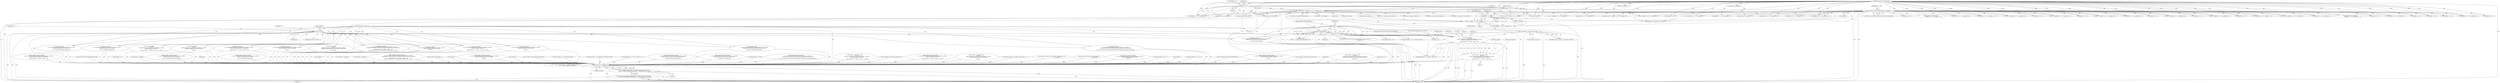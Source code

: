 digraph "0_libmodbus_5ccdf5ef79d742640355d1132fa9e2abc7fbaefc@pointer" {
"1000743" [label="(Call,response_exception(\n                ctx, &sft,\n                MODBUS_EXCEPTION_ILLEGAL_DATA_ADDRESS, rsp, FALSE,\n                \"Illegal data address 0x%0X in write_bits\n\",\n                mapping_address < 0 ? address : address + nb))"];
"1000131" [label="(Call,ctx == NULL)"];
"1000115" [label="(MethodParameterIn,modbus_t *ctx)"];
"1000701" [label="(Call,address - mb_mapping->start_bits)"];
"1000160" [label="(Call,address = (req[offset + 1] << 8) + req[offset + 2])"];
"1000163" [label="(Call,req[offset + 1] << 8)"];
"1000116" [label="(MethodParameterIn,const uint8_t *req)"];
"1000708" [label="(Call,nb < 1)"];
"1000683" [label="(Call,nb = (req[offset + 3] << 8) + req[offset + 4])"];
"1000686" [label="(Call,req[offset + 3] << 8)"];
"1000189" [label="(Call,ctx->backend->prepare_response_tid(req, &req_length))"];
"1000711" [label="(Call,MODBUS_MAX_WRITE_BITS < nb)"];
"1000741" [label="(Call,rsp_length = response_exception(\n                ctx, &sft,\n                MODBUS_EXCEPTION_ILLEGAL_DATA_ADDRESS, rsp, FALSE,\n                \"Illegal data address 0x%0X in write_bits\n\",\n                mapping_address < 0 ? address : address + nb))"];
"1001378" [label="(Call,send_msg(ctx, rsp, rsp_length))"];
"1001365" [label="(Call,(ctx->backend->backend_type == _MODBUS_BACKEND_TYPE_RTU &&\n            slave == MODBUS_BROADCAST_ADDRESS) ? 0 : send_msg(ctx, rsp, rsp_length))"];
"1001364" [label="(Return,return (ctx->backend->backend_type == _MODBUS_BACKEND_TYPE_RTU &&\n            slave == MODBUS_BROADCAST_ADDRESS) ? 0 : send_msg(ctx, rsp, rsp_length);)"];
"1000133" [label="(Identifier,NULL)"];
"1000400" [label="(Call,nb = (req[offset + 3] << 8) + req[offset + 4])"];
"1000177" [label="(Identifier,sft)"];
"1000748" [label="(Identifier,rsp)"];
"1000694" [label="(Identifier,req)"];
"1001382" [label="(MethodReturn,int)"];
"1000275" [label="(Call,rsp_length = response_exception(\n                ctx, &sft, MODBUS_EXCEPTION_ILLEGAL_DATA_VALUE, rsp, TRUE,\n                \"Illegal nb of values %d in %s (max %d)\n\",\n                nb, name, MODBUS_MAX_READ_BITS))"];
"1001017" [label="(Call,response_exception(\n                ctx, &sft, MODBUS_EXCEPTION_ILLEGAL_DATA_ADDRESS, rsp, FALSE,\n                \"Illegal data address 0x%0X in write_register\n\",\n                address))"];
"1000277" [label="(Call,response_exception(\n                ctx, &sft, MODBUS_EXCEPTION_ILLEGAL_DATA_VALUE, rsp, TRUE,\n                \"Illegal nb of values %d in %s (max %d)\n\",\n                nb, name, MODBUS_MAX_READ_BITS))"];
"1000597" [label="(Call,rsp_length = req_length)"];
"1000745" [label="(Call,&sft)"];
"1000744" [label="(Identifier,ctx)"];
"1001053" [label="(Call,or = (req[offset + 5] << 8) + req[offset + 6])"];
"1001354" [label="(Call,response_exception(\n            ctx, &sft, MODBUS_EXCEPTION_ILLEGAL_FUNCTION, rsp, TRUE,\n            \"Unknown Modbus function code: 0x%0X\n\", function))"];
"1000685" [label="(Call,(req[offset + 3] << 8) + req[offset + 4])"];
"1001153" [label="(Call,address - mb_mapping->start_registers)"];
"1001129" [label="(Call,(req[offset + 7] << 8) + req[offset + 8])"];
"1000604" [label="(Call,response_exception(\n                    ctx, &sft,\n                    MODBUS_EXCEPTION_ILLEGAL_DATA_VALUE, rsp, FALSE,\n                    \"Illegal data value 0x%0X in write_bit request at address %0X\n\",\n                    data, address))"];
"1000854" [label="(Call,response_exception(\n                ctx, &sft, MODBUS_EXCEPTION_ILLEGAL_DATA_ADDRESS, rsp, FALSE,\n                \"Illegal data address 0x%0X in write_registers\n\",\n                mapping_address < 0 ? address : address + nb))"];
"1000547" [label="(Call,response_exception(\n                ctx, &sft, MODBUS_EXCEPTION_ILLEGAL_DATA_ADDRESS, rsp, FALSE,\n                \"Illegal data address 0x%0X in write_bit\n\",\n                address))"];
"1001293" [label="(Call,mb_mapping->tab_registers[i] =\n                    (req[offset + j] << 8) + req[offset + j + 1])"];
"1000710" [label="(Literal,1)"];
"1000302" [label="(Call,response_exception(\n                ctx, &sft,\n                MODBUS_EXCEPTION_ILLEGAL_DATA_ADDRESS, rsp, FALSE,\n                \"Illegal data address 0x%0X in %s\n\",\n                mapping_address < 0 ? address : address + nb, name))"];
"1001268" [label="(Call,rsp_length++)"];
"1000432" [label="(Call,response_exception(\n                ctx, &sft, MODBUS_EXCEPTION_ILLEGAL_DATA_VALUE, rsp, TRUE,\n                \"Illegal nb of values %d in %s (max %d)\n\",\n                nb, name, MODBUS_MAX_READ_REGISTERS))"];
"1000676" [label="(Call,rsp_length = req_length)"];
"1000747" [label="(Identifier,MODBUS_EXCEPTION_ILLEGAL_DATA_ADDRESS)"];
"1001365" [label="(Call,(ctx->backend->backend_type == _MODBUS_BACKEND_TYPE_RTU &&\n            slave == MODBUS_BROADCAST_ADDRESS) ? 0 : send_msg(ctx, rsp, rsp_length))"];
"1001377" [label="(Literal,0)"];
"1000900" [label="(Call,(req[offset + j] << 8) + req[offset + j + 1])"];
"1001088" [label="(Call,rsp_length = req_length)"];
"1000132" [label="(Identifier,ctx)"];
"1001229" [label="(Call,rsp_length = response_exception(\n                ctx, &sft, MODBUS_EXCEPTION_ILLEGAL_DATA_ADDRESS, rsp, FALSE,\n                \"Illegal data read address 0x%0X or write address 0x%0X write_and_read_registers\n\",\n                mapping_address < 0 ? address : address + nb,\n                mapping_address_write < 0 ? address_write : address_write + nb_write))"];
"1001299" [label="(Call,(req[offset + j] << 8) + req[offset + j + 1])"];
"1000901" [label="(Call,req[offset + j] << 8)"];
"1000683" [label="(Call,nb = (req[offset + 3] << 8) + req[offset + 4])"];
"1000972" [label="(Call,rsp_length - byte_count_pos - 1)"];
"1000486" [label="(Call,rsp_length++)"];
"1000743" [label="(Call,response_exception(\n                ctx, &sft,\n                MODBUS_EXCEPTION_ILLEGAL_DATA_ADDRESS, rsp, FALSE,\n                \"Illegal data address 0x%0X in write_bits\n\",\n                mapping_address < 0 ? address : address + nb))"];
"1000131" [label="(Call,ctx == NULL)"];
"1001300" [label="(Call,req[offset + j] << 8)"];
"1000185" [label="(Call,sft.t_id = ctx->backend->prepare_response_tid(req, &req_length))"];
"1000751" [label="(Call,mapping_address < 0 ? address : address + nb)"];
"1000700" [label="(Identifier,mapping_address)"];
"1000116" [label="(MethodParameterIn,const uint8_t *req)"];
"1000734" [label="(Call,mapping_address + nb)"];
"1000681" [label="(Block,)"];
"1001378" [label="(Call,send_msg(ctx, rsp, rsp_length))"];
"1000740" [label="(Block,)"];
"1000756" [label="(Call,address + nb)"];
"1001015" [label="(Call,rsp_length = response_exception(\n                ctx, &sft, MODBUS_EXCEPTION_ILLEGAL_DATA_ADDRESS, rsp, FALSE,\n                \"Illegal data address 0x%0X in write_register\n\",\n                address))"];
"1001097" [label="(Call,(req[offset + 3] << 8) + req[offset + 4])"];
"1001341" [label="(Call,rsp_length++)"];
"1000939" [label="(Call,ctx->backend->build_response_basis(&sft, rsp))"];
"1000115" [label="(MethodParameterIn,modbus_t *ctx)"];
"1000513" [label="(Call,rsp[rsp_length++] = tab_registers[i] & 0xFF)"];
"1001338" [label="(Call,rsp[rsp_length++] = mb_mapping->tab_registers[i] & 0xFF)"];
"1000119" [label="(Block,)"];
"1000191" [label="(Call,&req_length)"];
"1000699" [label="(Call,mapping_address = address - mb_mapping->start_bits)"];
"1000162" [label="(Call,(req[offset + 1] << 8) + req[offset + 2])"];
"1000999" [label="(Call,address - mb_mapping->start_registers)"];
"1000418" [label="(Call,address - start_registers)"];
"1000327" [label="(Call,rsp[rsp_length++] = (nb / 8) + ((nb % 8) ? 1 : 0))"];
"1001055" [label="(Call,(req[offset + 5] << 8) + req[offset + 6])"];
"1000826" [label="(Call,rsp_length = response_exception(\n                 ctx, &sft, MODBUS_EXCEPTION_ILLEGAL_DATA_VALUE, rsp, TRUE,\n                 \"Illegal number of values %d in write_registers (max %d)\n\",\n                nb, MODBUS_MAX_WRITE_REGISTERS))"];
"1001111" [label="(Call,address_write = (req[offset + 5] << 8) + req[offset + 6])"];
"1000715" [label="(Call,rsp_length = response_exception(\n                ctx, &sft, MODBUS_EXCEPTION_ILLEGAL_DATA_VALUE, rsp, TRUE,\n                \"Illegal number of values %d in write_bits (max %d)\n\",\n                nb, MODBUS_MAX_WRITE_BITS))"];
"1000672" [label="(Call,memcpy(rsp, req, req_length))"];
"1000189" [label="(Call,ctx->backend->prepare_response_tid(req, &req_length))"];
"1001098" [label="(Call,req[offset + 3] << 8)"];
"1000953" [label="(Call,rsp[rsp_length++] = 0xFF)"];
"1000692" [label="(Literal,8)"];
"1000741" [label="(Call,rsp_length = response_exception(\n                ctx, &sft,\n                MODBUS_EXCEPTION_ILLEGAL_DATA_ADDRESS, rsp, FALSE,\n                \"Illegal data address 0x%0X in write_bits\n\",\n                mapping_address < 0 ? address : address + nb))"];
"1000245" [label="(Call,nb = (req[offset + 3] << 8) + req[offset + 4])"];
"1000733" [label="(Call,(mapping_address + nb) > mb_mapping->nb_bits)"];
"1001366" [label="(Call,ctx->backend->backend_type == _MODBUS_BACKEND_TYPE_RTU &&\n            slave == MODBUS_BROADCAST_ADDRESS)"];
"1000742" [label="(Identifier,rsp_length)"];
"1001113" [label="(Call,(req[offset + 5] << 8) + req[offset + 6])"];
"1000148" [label="(Call,slave = req[offset - 1])"];
"1001189" [label="(Call,rsp_length = response_exception(\n                ctx, &sft, MODBUS_EXCEPTION_ILLEGAL_DATA_VALUE, rsp, TRUE,\n                \"Illegal nb of values (W%d, R%d) in write_and_read_registers (max W%d, R%d)\n\",\n                nb_write, nb, MODBUS_MAX_WR_WRITE_REGISTERS, MODBUS_MAX_WR_READ_REGISTERS))"];
"1000300" [label="(Call,rsp_length = response_exception(\n                ctx, &sft,\n                MODBUS_EXCEPTION_ILLEGAL_DATA_ADDRESS, rsp, FALSE,\n                \"Illegal data address 0x%0X in %s\n\",\n                mapping_address < 0 ? address : address + nb, name))"];
"1000713" [label="(Identifier,nb)"];
"1000561" [label="(Call,(req[offset + 3] << 8) + req[offset + 4])"];
"1001037" [label="(Call,and = (req[offset + 3] << 8) + req[offset + 4])"];
"1000779" [label="(Call,memcpy(rsp + rsp_length, req + rsp_length, 4))"];
"1000169" [label="(Literal,8)"];
"1000263" [label="(Call,address - start_bits)"];
"1001039" [label="(Call,(req[offset + 3] << 8) + req[offset + 4])"];
"1001130" [label="(Call,req[offset + 7] << 8)"];
"1000761" [label="(Call,modbus_set_bits_from_bytes(mb_mapping->tab_bits, mapping_address, nb,\n                                       &req[offset + 6]))"];
"1000161" [label="(Identifier,address)"];
"1000190" [label="(Identifier,req)"];
"1001261" [label="(Call,ctx->backend->build_response_basis(&sft, rsp))"];
"1000455" [label="(Call,rsp_length = response_exception(\n                ctx, &sft, MODBUS_EXCEPTION_ILLEGAL_DATA_ADDRESS, rsp, FALSE,\n                \"Illegal data address 0x%0X in %s\n\",\n                mapping_address < 0 ? address : address + nb, name))"];
"1000636" [label="(Call,rsp_length = response_exception(\n                ctx, &sft,\n                MODBUS_EXCEPTION_ILLEGAL_DATA_ADDRESS, rsp, FALSE,\n                \"Illegal data address 0x%0X in write_register\n\",\n                address))"];
"1000709" [label="(Identifier,nb)"];
"1001231" [label="(Call,response_exception(\n                ctx, &sft, MODBUS_EXCEPTION_ILLEGAL_DATA_ADDRESS, rsp, FALSE,\n                \"Illegal data read address 0x%0X or write address 0x%0X write_and_read_registers\n\",\n                mapping_address < 0 ? address : address + nb,\n                mapping_address_write < 0 ? address_write : address_write + nb_write))"];
"1000968" [label="(Call,rsp[byte_count_pos] = rsp_length - byte_count_pos - 1)"];
"1000750" [label="(Literal,\"Illegal data address 0x%0X in write_bits\n\")"];
"1001381" [label="(Identifier,rsp_length)"];
"1001084" [label="(Call,memcpy(rsp, req, req_length))"];
"1000342" [label="(Call,rsp_length = response_io_status(tab_bits, mapping_address, nb,\n                                            rsp, rsp_length))"];
"1000711" [label="(Call,MODBUS_MAX_WRITE_BITS < nb)"];
"1000155" [label="(Call,function = req[offset])"];
"1001191" [label="(Call,response_exception(\n                ctx, &sft, MODBUS_EXCEPTION_ILLEGAL_DATA_VALUE, rsp, TRUE,\n                \"Illegal nb of values (W%d, R%d) in write_and_read_registers (max W%d, R%d)\n\",\n                nb_write, nb, MODBUS_MAX_WR_WRITE_REGISTERS, MODBUS_MAX_WR_READ_REGISTERS))"];
"1001114" [label="(Call,req[offset + 5] << 8)"];
"1000638" [label="(Call,response_exception(\n                ctx, &sft,\n                MODBUS_EXCEPTION_ILLEGAL_DATA_ADDRESS, rsp, FALSE,\n                \"Illegal data address 0x%0X in write_register\n\",\n                address))"];
"1000796" [label="(Call,(req[offset + 3] << 8) + req[offset + 4])"];
"1000142" [label="(Identifier,offset)"];
"1001364" [label="(Return,return (ctx->backend->backend_type == _MODBUS_BACKEND_TYPE_RTU &&\n            slave == MODBUS_BROADCAST_ADDRESS) ? 0 : send_msg(ctx, rsp, rsp_length);)"];
"1000790" [label="(ControlStructure,break;)"];
"1000344" [label="(Call,response_io_status(tab_bits, mapping_address, nb,\n                                            rsp, rsp_length))"];
"1001352" [label="(Call,rsp_length = response_exception(\n            ctx, &sft, MODBUS_EXCEPTION_ILLEGAL_FUNCTION, rsp, TRUE,\n            \"Unknown Modbus function code: 0x%0X\n\", function))"];
"1000620" [label="(Call,address - mb_mapping->start_registers)"];
"1000248" [label="(Call,req[offset + 3] << 8)"];
"1000687" [label="(Call,req[offset + 3])"];
"1000783" [label="(Call,req + rsp_length)"];
"1001265" [label="(Call,rsp[rsp_length++] = nb << 1)"];
"1000650" [label="(Call,data = (req[offset + 3] << 8) + req[offset + 4])"];
"1000516" [label="(Call,rsp_length++)"];
"1000483" [label="(Call,rsp[rsp_length++] = nb << 1)"];
"1000794" [label="(Call,nb = (req[offset + 3] << 8) + req[offset + 4])"];
"1000479" [label="(Call,ctx->backend->build_response_basis(&sft, rsp))"];
"1000163" [label="(Call,req[offset + 1] << 8)"];
"1000545" [label="(Call,rsp_length = response_exception(\n                ctx, &sft, MODBUS_EXCEPTION_ILLEGAL_DATA_ADDRESS, rsp, FALSE,\n                \"Illegal data address 0x%0X in write_bit\n\",\n                address))"];
"1000917" [label="(Call,ctx->backend->build_response_basis(&sft, rsp))"];
"1000562" [label="(Call,req[offset + 3] << 8)"];
"1001380" [label="(Identifier,rsp)"];
"1000602" [label="(Call,rsp_length = response_exception(\n                    ctx, &sft,\n                    MODBUS_EXCEPTION_ILLEGAL_DATA_VALUE, rsp, FALSE,\n                    \"Illegal data value 0x%0X in write_bit request at address %0X\n\",\n                    data, address))"];
"1000684" [label="(Identifier,nb)"];
"1001056" [label="(Call,req[offset + 5] << 8)"];
"1000529" [label="(Call,address - mb_mapping->start_bits)"];
"1000921" [label="(Call,memcpy(rsp + rsp_length, req + rsp_length, 4))"];
"1000653" [label="(Call,req[offset + 3] << 8)"];
"1000703" [label="(Call,mb_mapping->start_bits)"];
"1001127" [label="(Call,nb_write = (req[offset + 7] << 8) + req[offset + 8])"];
"1000925" [label="(Call,req + rsp_length)"];
"1001143" [label="(Call,nb_write_bytes = req[offset + 9])"];
"1000247" [label="(Call,(req[offset + 3] << 8) + req[offset + 4])"];
"1000708" [label="(Call,nb < 1)"];
"1000712" [label="(Identifier,MODBUS_MAX_WRITE_BITS)"];
"1000929" [label="(Call,rsp_length += 4)"];
"1000164" [label="(Call,req[offset + 1])"];
"1000686" [label="(Call,req[offset + 3] << 8)"];
"1000852" [label="(Call,rsp_length = response_exception(\n                ctx, &sft, MODBUS_EXCEPTION_ILLEGAL_DATA_ADDRESS, rsp, FALSE,\n                \"Illegal data address 0x%0X in write_registers\n\",\n                mapping_address < 0 ? address : address + nb))"];
"1001040" [label="(Call,req[offset + 3] << 8)"];
"1000171" [label="(Identifier,req)"];
"1000707" [label="(Call,nb < 1 || MODBUS_MAX_WRITE_BITS < nb)"];
"1000457" [label="(Call,response_exception(\n                ctx, &sft, MODBUS_EXCEPTION_ILLEGAL_DATA_ADDRESS, rsp, FALSE,\n                \"Illegal data address 0x%0X in %s\n\",\n                mapping_address < 0 ? address : address + nb, name))"];
"1000130" [label="(ControlStructure,if (ctx == NULL))"];
"1000402" [label="(Call,(req[offset + 3] << 8) + req[offset + 4])"];
"1000559" [label="(Call,data = (req[offset + 3] << 8) + req[offset + 4])"];
"1000593" [label="(Call,memcpy(rsp, req, req_length))"];
"1000775" [label="(Call,ctx->backend->build_response_basis(&sft, rsp))"];
"1000787" [label="(Call,rsp_length += 4)"];
"1001095" [label="(Call,nb = (req[offset + 3] << 8) + req[offset + 4])"];
"1000717" [label="(Call,response_exception(\n                ctx, &sft, MODBUS_EXCEPTION_ILLEGAL_DATA_VALUE, rsp, TRUE,\n                \"Illegal number of values %d in write_bits (max %d)\n\",\n                nb, MODBUS_MAX_WRITE_BITS))"];
"1000812" [label="(Call,address - mb_mapping->start_registers)"];
"1000749" [label="(Identifier,FALSE)"];
"1000894" [label="(Call,mb_mapping->tab_registers[i] =\n                    (req[offset + j] << 8) + req[offset + j + 1])"];
"1000430" [label="(Call,rsp_length = response_exception(\n                ctx, &sft, MODBUS_EXCEPTION_ILLEGAL_DATA_VALUE, rsp, TRUE,\n                \"Illegal nb of values %d in %s (max %d)\n\",\n                nb, name, MODBUS_MAX_READ_REGISTERS))"];
"1000701" [label="(Call,address - mb_mapping->start_bits)"];
"1000702" [label="(Identifier,address)"];
"1000828" [label="(Call,response_exception(\n                 ctx, &sft, MODBUS_EXCEPTION_ILLEGAL_DATA_VALUE, rsp, TRUE,\n                 \"Illegal number of values %d in write_registers (max %d)\n\",\n                nb, MODBUS_MAX_WRITE_REGISTERS))"];
"1001379" [label="(Identifier,ctx)"];
"1000160" [label="(Call,address = (req[offset + 1] << 8) + req[offset + 2])"];
"1000652" [label="(Call,(req[offset + 3] << 8) + req[offset + 4])"];
"1000403" [label="(Call,req[offset + 3] << 8)"];
"1000797" [label="(Call,req[offset + 3] << 8)"];
"1000136" [label="(Identifier,errno)"];
"1000743" -> "1000741"  [label="AST: "];
"1000743" -> "1000751"  [label="CFG: "];
"1000744" -> "1000743"  [label="AST: "];
"1000745" -> "1000743"  [label="AST: "];
"1000747" -> "1000743"  [label="AST: "];
"1000748" -> "1000743"  [label="AST: "];
"1000749" -> "1000743"  [label="AST: "];
"1000750" -> "1000743"  [label="AST: "];
"1000751" -> "1000743"  [label="AST: "];
"1000741" -> "1000743"  [label="CFG: "];
"1000743" -> "1001382"  [label="DDG: "];
"1000743" -> "1001382"  [label="DDG: "];
"1000743" -> "1001382"  [label="DDG: "];
"1000743" -> "1001382"  [label="DDG: "];
"1000743" -> "1001382"  [label="DDG: "];
"1000743" -> "1001382"  [label="DDG: "];
"1000743" -> "1000741"  [label="DDG: "];
"1000743" -> "1000741"  [label="DDG: "];
"1000743" -> "1000741"  [label="DDG: "];
"1000743" -> "1000741"  [label="DDG: "];
"1000743" -> "1000741"  [label="DDG: "];
"1000743" -> "1000741"  [label="DDG: "];
"1000743" -> "1000741"  [label="DDG: "];
"1000131" -> "1000743"  [label="DDG: "];
"1000115" -> "1000743"  [label="DDG: "];
"1000701" -> "1000743"  [label="DDG: "];
"1000708" -> "1000743"  [label="DDG: "];
"1000711" -> "1000743"  [label="DDG: "];
"1000743" -> "1001378"  [label="DDG: "];
"1000743" -> "1001378"  [label="DDG: "];
"1000131" -> "1000130"  [label="AST: "];
"1000131" -> "1000133"  [label="CFG: "];
"1000132" -> "1000131"  [label="AST: "];
"1000133" -> "1000131"  [label="AST: "];
"1000136" -> "1000131"  [label="CFG: "];
"1000142" -> "1000131"  [label="CFG: "];
"1000131" -> "1001382"  [label="DDG: "];
"1000131" -> "1001382"  [label="DDG: "];
"1000131" -> "1001382"  [label="DDG: "];
"1000115" -> "1000131"  [label="DDG: "];
"1000131" -> "1000277"  [label="DDG: "];
"1000131" -> "1000302"  [label="DDG: "];
"1000131" -> "1000432"  [label="DDG: "];
"1000131" -> "1000457"  [label="DDG: "];
"1000131" -> "1000547"  [label="DDG: "];
"1000131" -> "1000604"  [label="DDG: "];
"1000131" -> "1000638"  [label="DDG: "];
"1000131" -> "1000717"  [label="DDG: "];
"1000131" -> "1000828"  [label="DDG: "];
"1000131" -> "1000854"  [label="DDG: "];
"1000131" -> "1001017"  [label="DDG: "];
"1000131" -> "1001191"  [label="DDG: "];
"1000131" -> "1001231"  [label="DDG: "];
"1000131" -> "1001354"  [label="DDG: "];
"1000131" -> "1001378"  [label="DDG: "];
"1000115" -> "1000114"  [label="AST: "];
"1000115" -> "1001382"  [label="DDG: "];
"1000115" -> "1000277"  [label="DDG: "];
"1000115" -> "1000302"  [label="DDG: "];
"1000115" -> "1000432"  [label="DDG: "];
"1000115" -> "1000457"  [label="DDG: "];
"1000115" -> "1000547"  [label="DDG: "];
"1000115" -> "1000604"  [label="DDG: "];
"1000115" -> "1000638"  [label="DDG: "];
"1000115" -> "1000717"  [label="DDG: "];
"1000115" -> "1000828"  [label="DDG: "];
"1000115" -> "1000854"  [label="DDG: "];
"1000115" -> "1001017"  [label="DDG: "];
"1000115" -> "1001191"  [label="DDG: "];
"1000115" -> "1001231"  [label="DDG: "];
"1000115" -> "1001354"  [label="DDG: "];
"1000115" -> "1001378"  [label="DDG: "];
"1000701" -> "1000699"  [label="AST: "];
"1000701" -> "1000703"  [label="CFG: "];
"1000702" -> "1000701"  [label="AST: "];
"1000703" -> "1000701"  [label="AST: "];
"1000699" -> "1000701"  [label="CFG: "];
"1000701" -> "1001382"  [label="DDG: "];
"1000701" -> "1001382"  [label="DDG: "];
"1000701" -> "1000699"  [label="DDG: "];
"1000701" -> "1000699"  [label="DDG: "];
"1000160" -> "1000701"  [label="DDG: "];
"1000701" -> "1000751"  [label="DDG: "];
"1000701" -> "1000756"  [label="DDG: "];
"1000160" -> "1000119"  [label="AST: "];
"1000160" -> "1000162"  [label="CFG: "];
"1000161" -> "1000160"  [label="AST: "];
"1000162" -> "1000160"  [label="AST: "];
"1000177" -> "1000160"  [label="CFG: "];
"1000160" -> "1001382"  [label="DDG: "];
"1000160" -> "1001382"  [label="DDG: "];
"1000163" -> "1000160"  [label="DDG: "];
"1000163" -> "1000160"  [label="DDG: "];
"1000116" -> "1000160"  [label="DDG: "];
"1000160" -> "1000263"  [label="DDG: "];
"1000160" -> "1000418"  [label="DDG: "];
"1000160" -> "1000529"  [label="DDG: "];
"1000160" -> "1000620"  [label="DDG: "];
"1000160" -> "1000812"  [label="DDG: "];
"1000160" -> "1000999"  [label="DDG: "];
"1000160" -> "1001153"  [label="DDG: "];
"1000163" -> "1000162"  [label="AST: "];
"1000163" -> "1000169"  [label="CFG: "];
"1000164" -> "1000163"  [label="AST: "];
"1000169" -> "1000163"  [label="AST: "];
"1000171" -> "1000163"  [label="CFG: "];
"1000163" -> "1001382"  [label="DDG: "];
"1000163" -> "1000162"  [label="DDG: "];
"1000163" -> "1000162"  [label="DDG: "];
"1000116" -> "1000163"  [label="DDG: "];
"1000163" -> "1000189"  [label="DDG: "];
"1000163" -> "1000593"  [label="DDG: "];
"1000163" -> "1000672"  [label="DDG: "];
"1000163" -> "1000779"  [label="DDG: "];
"1000163" -> "1000783"  [label="DDG: "];
"1000163" -> "1000921"  [label="DDG: "];
"1000163" -> "1000925"  [label="DDG: "];
"1000163" -> "1001084"  [label="DDG: "];
"1000116" -> "1000114"  [label="AST: "];
"1000116" -> "1001382"  [label="DDG: "];
"1000116" -> "1000148"  [label="DDG: "];
"1000116" -> "1000155"  [label="DDG: "];
"1000116" -> "1000162"  [label="DDG: "];
"1000116" -> "1000189"  [label="DDG: "];
"1000116" -> "1000245"  [label="DDG: "];
"1000116" -> "1000248"  [label="DDG: "];
"1000116" -> "1000247"  [label="DDG: "];
"1000116" -> "1000400"  [label="DDG: "];
"1000116" -> "1000403"  [label="DDG: "];
"1000116" -> "1000402"  [label="DDG: "];
"1000116" -> "1000559"  [label="DDG: "];
"1000116" -> "1000562"  [label="DDG: "];
"1000116" -> "1000561"  [label="DDG: "];
"1000116" -> "1000593"  [label="DDG: "];
"1000116" -> "1000650"  [label="DDG: "];
"1000116" -> "1000653"  [label="DDG: "];
"1000116" -> "1000652"  [label="DDG: "];
"1000116" -> "1000672"  [label="DDG: "];
"1000116" -> "1000683"  [label="DDG: "];
"1000116" -> "1000686"  [label="DDG: "];
"1000116" -> "1000685"  [label="DDG: "];
"1000116" -> "1000779"  [label="DDG: "];
"1000116" -> "1000783"  [label="DDG: "];
"1000116" -> "1000794"  [label="DDG: "];
"1000116" -> "1000797"  [label="DDG: "];
"1000116" -> "1000796"  [label="DDG: "];
"1000116" -> "1000894"  [label="DDG: "];
"1000116" -> "1000901"  [label="DDG: "];
"1000116" -> "1000900"  [label="DDG: "];
"1000116" -> "1000921"  [label="DDG: "];
"1000116" -> "1000925"  [label="DDG: "];
"1000116" -> "1001037"  [label="DDG: "];
"1000116" -> "1001040"  [label="DDG: "];
"1000116" -> "1001039"  [label="DDG: "];
"1000116" -> "1001053"  [label="DDG: "];
"1000116" -> "1001056"  [label="DDG: "];
"1000116" -> "1001055"  [label="DDG: "];
"1000116" -> "1001084"  [label="DDG: "];
"1000116" -> "1001095"  [label="DDG: "];
"1000116" -> "1001098"  [label="DDG: "];
"1000116" -> "1001097"  [label="DDG: "];
"1000116" -> "1001111"  [label="DDG: "];
"1000116" -> "1001114"  [label="DDG: "];
"1000116" -> "1001113"  [label="DDG: "];
"1000116" -> "1001127"  [label="DDG: "];
"1000116" -> "1001130"  [label="DDG: "];
"1000116" -> "1001129"  [label="DDG: "];
"1000116" -> "1001143"  [label="DDG: "];
"1000116" -> "1001293"  [label="DDG: "];
"1000116" -> "1001300"  [label="DDG: "];
"1000116" -> "1001299"  [label="DDG: "];
"1000708" -> "1000707"  [label="AST: "];
"1000708" -> "1000710"  [label="CFG: "];
"1000709" -> "1000708"  [label="AST: "];
"1000710" -> "1000708"  [label="AST: "];
"1000712" -> "1000708"  [label="CFG: "];
"1000707" -> "1000708"  [label="CFG: "];
"1000708" -> "1001382"  [label="DDG: "];
"1000708" -> "1000707"  [label="DDG: "];
"1000708" -> "1000707"  [label="DDG: "];
"1000683" -> "1000708"  [label="DDG: "];
"1000708" -> "1000711"  [label="DDG: "];
"1000708" -> "1000717"  [label="DDG: "];
"1000708" -> "1000733"  [label="DDG: "];
"1000708" -> "1000734"  [label="DDG: "];
"1000708" -> "1000751"  [label="DDG: "];
"1000708" -> "1000756"  [label="DDG: "];
"1000708" -> "1000761"  [label="DDG: "];
"1000683" -> "1000681"  [label="AST: "];
"1000683" -> "1000685"  [label="CFG: "];
"1000684" -> "1000683"  [label="AST: "];
"1000685" -> "1000683"  [label="AST: "];
"1000700" -> "1000683"  [label="CFG: "];
"1000683" -> "1001382"  [label="DDG: "];
"1000686" -> "1000683"  [label="DDG: "];
"1000686" -> "1000683"  [label="DDG: "];
"1000189" -> "1000683"  [label="DDG: "];
"1000686" -> "1000685"  [label="AST: "];
"1000686" -> "1000692"  [label="CFG: "];
"1000687" -> "1000686"  [label="AST: "];
"1000692" -> "1000686"  [label="AST: "];
"1000694" -> "1000686"  [label="CFG: "];
"1000686" -> "1001382"  [label="DDG: "];
"1000686" -> "1000685"  [label="DDG: "];
"1000686" -> "1000685"  [label="DDG: "];
"1000189" -> "1000686"  [label="DDG: "];
"1000686" -> "1000779"  [label="DDG: "];
"1000686" -> "1000783"  [label="DDG: "];
"1000189" -> "1000185"  [label="AST: "];
"1000189" -> "1000191"  [label="CFG: "];
"1000190" -> "1000189"  [label="AST: "];
"1000191" -> "1000189"  [label="AST: "];
"1000185" -> "1000189"  [label="CFG: "];
"1000189" -> "1001382"  [label="DDG: "];
"1000189" -> "1001382"  [label="DDG: "];
"1000189" -> "1000185"  [label="DDG: "];
"1000189" -> "1000185"  [label="DDG: "];
"1000189" -> "1000245"  [label="DDG: "];
"1000189" -> "1000248"  [label="DDG: "];
"1000189" -> "1000247"  [label="DDG: "];
"1000189" -> "1000400"  [label="DDG: "];
"1000189" -> "1000403"  [label="DDG: "];
"1000189" -> "1000402"  [label="DDG: "];
"1000189" -> "1000559"  [label="DDG: "];
"1000189" -> "1000562"  [label="DDG: "];
"1000189" -> "1000561"  [label="DDG: "];
"1000189" -> "1000593"  [label="DDG: "];
"1000189" -> "1000650"  [label="DDG: "];
"1000189" -> "1000653"  [label="DDG: "];
"1000189" -> "1000652"  [label="DDG: "];
"1000189" -> "1000672"  [label="DDG: "];
"1000189" -> "1000685"  [label="DDG: "];
"1000189" -> "1000779"  [label="DDG: "];
"1000189" -> "1000783"  [label="DDG: "];
"1000189" -> "1000794"  [label="DDG: "];
"1000189" -> "1000797"  [label="DDG: "];
"1000189" -> "1000796"  [label="DDG: "];
"1000189" -> "1000894"  [label="DDG: "];
"1000189" -> "1000901"  [label="DDG: "];
"1000189" -> "1000900"  [label="DDG: "];
"1000189" -> "1000921"  [label="DDG: "];
"1000189" -> "1000925"  [label="DDG: "];
"1000189" -> "1001037"  [label="DDG: "];
"1000189" -> "1001040"  [label="DDG: "];
"1000189" -> "1001039"  [label="DDG: "];
"1000189" -> "1001053"  [label="DDG: "];
"1000189" -> "1001056"  [label="DDG: "];
"1000189" -> "1001055"  [label="DDG: "];
"1000189" -> "1001084"  [label="DDG: "];
"1000189" -> "1001095"  [label="DDG: "];
"1000189" -> "1001098"  [label="DDG: "];
"1000189" -> "1001097"  [label="DDG: "];
"1000189" -> "1001111"  [label="DDG: "];
"1000189" -> "1001114"  [label="DDG: "];
"1000189" -> "1001113"  [label="DDG: "];
"1000189" -> "1001127"  [label="DDG: "];
"1000189" -> "1001130"  [label="DDG: "];
"1000189" -> "1001129"  [label="DDG: "];
"1000189" -> "1001143"  [label="DDG: "];
"1000189" -> "1001293"  [label="DDG: "];
"1000189" -> "1001300"  [label="DDG: "];
"1000189" -> "1001299"  [label="DDG: "];
"1000711" -> "1000707"  [label="AST: "];
"1000711" -> "1000713"  [label="CFG: "];
"1000712" -> "1000711"  [label="AST: "];
"1000713" -> "1000711"  [label="AST: "];
"1000707" -> "1000711"  [label="CFG: "];
"1000711" -> "1001382"  [label="DDG: "];
"1000711" -> "1001382"  [label="DDG: "];
"1000711" -> "1000707"  [label="DDG: "];
"1000711" -> "1000707"  [label="DDG: "];
"1000711" -> "1000717"  [label="DDG: "];
"1000711" -> "1000717"  [label="DDG: "];
"1000711" -> "1000733"  [label="DDG: "];
"1000711" -> "1000734"  [label="DDG: "];
"1000711" -> "1000751"  [label="DDG: "];
"1000711" -> "1000756"  [label="DDG: "];
"1000711" -> "1000761"  [label="DDG: "];
"1000741" -> "1000740"  [label="AST: "];
"1000742" -> "1000741"  [label="AST: "];
"1000790" -> "1000741"  [label="CFG: "];
"1000741" -> "1001382"  [label="DDG: "];
"1000741" -> "1001382"  [label="DDG: "];
"1000741" -> "1001378"  [label="DDG: "];
"1001378" -> "1001365"  [label="AST: "];
"1001378" -> "1001381"  [label="CFG: "];
"1001379" -> "1001378"  [label="AST: "];
"1001380" -> "1001378"  [label="AST: "];
"1001381" -> "1001378"  [label="AST: "];
"1001365" -> "1001378"  [label="CFG: "];
"1001378" -> "1001382"  [label="DDG: "];
"1001378" -> "1001382"  [label="DDG: "];
"1001378" -> "1001382"  [label="DDG: "];
"1001378" -> "1001365"  [label="DDG: "];
"1001378" -> "1001365"  [label="DDG: "];
"1001378" -> "1001365"  [label="DDG: "];
"1001231" -> "1001378"  [label="DDG: "];
"1001231" -> "1001378"  [label="DDG: "];
"1001354" -> "1001378"  [label="DDG: "];
"1001354" -> "1001378"  [label="DDG: "];
"1001017" -> "1001378"  [label="DDG: "];
"1001017" -> "1001378"  [label="DDG: "];
"1000717" -> "1001378"  [label="DDG: "];
"1000717" -> "1001378"  [label="DDG: "];
"1000457" -> "1001378"  [label="DDG: "];
"1000457" -> "1001378"  [label="DDG: "];
"1000547" -> "1001378"  [label="DDG: "];
"1000547" -> "1001378"  [label="DDG: "];
"1001191" -> "1001378"  [label="DDG: "];
"1001191" -> "1001378"  [label="DDG: "];
"1000828" -> "1001378"  [label="DDG: "];
"1000828" -> "1001378"  [label="DDG: "];
"1000638" -> "1001378"  [label="DDG: "];
"1000638" -> "1001378"  [label="DDG: "];
"1000302" -> "1001378"  [label="DDG: "];
"1000302" -> "1001378"  [label="DDG: "];
"1000277" -> "1001378"  [label="DDG: "];
"1000277" -> "1001378"  [label="DDG: "];
"1000854" -> "1001378"  [label="DDG: "];
"1000854" -> "1001378"  [label="DDG: "];
"1000432" -> "1001378"  [label="DDG: "];
"1000432" -> "1001378"  [label="DDG: "];
"1000604" -> "1001378"  [label="DDG: "];
"1000604" -> "1001378"  [label="DDG: "];
"1001265" -> "1001378"  [label="DDG: "];
"1000939" -> "1001378"  [label="DDG: "];
"1000344" -> "1001378"  [label="DDG: "];
"1000327" -> "1001378"  [label="DDG: "];
"1001261" -> "1001378"  [label="DDG: "];
"1000968" -> "1001378"  [label="DDG: "];
"1000513" -> "1001378"  [label="DDG: "];
"1001084" -> "1001378"  [label="DDG: "];
"1000593" -> "1001378"  [label="DDG: "];
"1001338" -> "1001378"  [label="DDG: "];
"1000953" -> "1001378"  [label="DDG: "];
"1000672" -> "1001378"  [label="DDG: "];
"1000483" -> "1001378"  [label="DDG: "];
"1000479" -> "1001378"  [label="DDG: "];
"1000775" -> "1001378"  [label="DDG: "];
"1000917" -> "1001378"  [label="DDG: "];
"1000715" -> "1001378"  [label="DDG: "];
"1000597" -> "1001378"  [label="DDG: "];
"1000342" -> "1001378"  [label="DDG: "];
"1000852" -> "1001378"  [label="DDG: "];
"1001352" -> "1001378"  [label="DDG: "];
"1001015" -> "1001378"  [label="DDG: "];
"1001189" -> "1001378"  [label="DDG: "];
"1000300" -> "1001378"  [label="DDG: "];
"1000430" -> "1001378"  [label="DDG: "];
"1000275" -> "1001378"  [label="DDG: "];
"1000929" -> "1001378"  [label="DDG: "];
"1001268" -> "1001378"  [label="DDG: "];
"1000602" -> "1001378"  [label="DDG: "];
"1000516" -> "1001378"  [label="DDG: "];
"1000486" -> "1001378"  [label="DDG: "];
"1000455" -> "1001378"  [label="DDG: "];
"1000826" -> "1001378"  [label="DDG: "];
"1000787" -> "1001378"  [label="DDG: "];
"1001341" -> "1001378"  [label="DDG: "];
"1000676" -> "1001378"  [label="DDG: "];
"1001229" -> "1001378"  [label="DDG: "];
"1000636" -> "1001378"  [label="DDG: "];
"1000545" -> "1001378"  [label="DDG: "];
"1000972" -> "1001378"  [label="DDG: "];
"1001088" -> "1001378"  [label="DDG: "];
"1001365" -> "1001364"  [label="AST: "];
"1001365" -> "1001377"  [label="CFG: "];
"1001366" -> "1001365"  [label="AST: "];
"1001377" -> "1001365"  [label="AST: "];
"1001364" -> "1001365"  [label="CFG: "];
"1001365" -> "1001382"  [label="DDG: "];
"1001365" -> "1001382"  [label="DDG: "];
"1001365" -> "1001382"  [label="DDG: "];
"1001365" -> "1001364"  [label="DDG: "];
"1001364" -> "1000119"  [label="AST: "];
"1001382" -> "1001364"  [label="CFG: "];
"1001364" -> "1001382"  [label="DDG: "];
}
